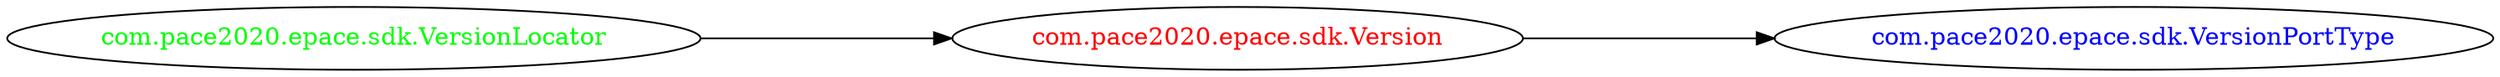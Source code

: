 digraph dependencyGraph {
 concentrate=true;
 ranksep="2.0";
 rankdir="LR"; 
 splines="ortho";
"com.pace2020.epace.sdk.Version" [fontcolor="red"];
"com.pace2020.epace.sdk.VersionPortType" [ fontcolor="blue" ];
"com.pace2020.epace.sdk.Version"->"com.pace2020.epace.sdk.VersionPortType";
"com.pace2020.epace.sdk.VersionLocator" [ fontcolor="green" ];
"com.pace2020.epace.sdk.VersionLocator"->"com.pace2020.epace.sdk.Version";
}